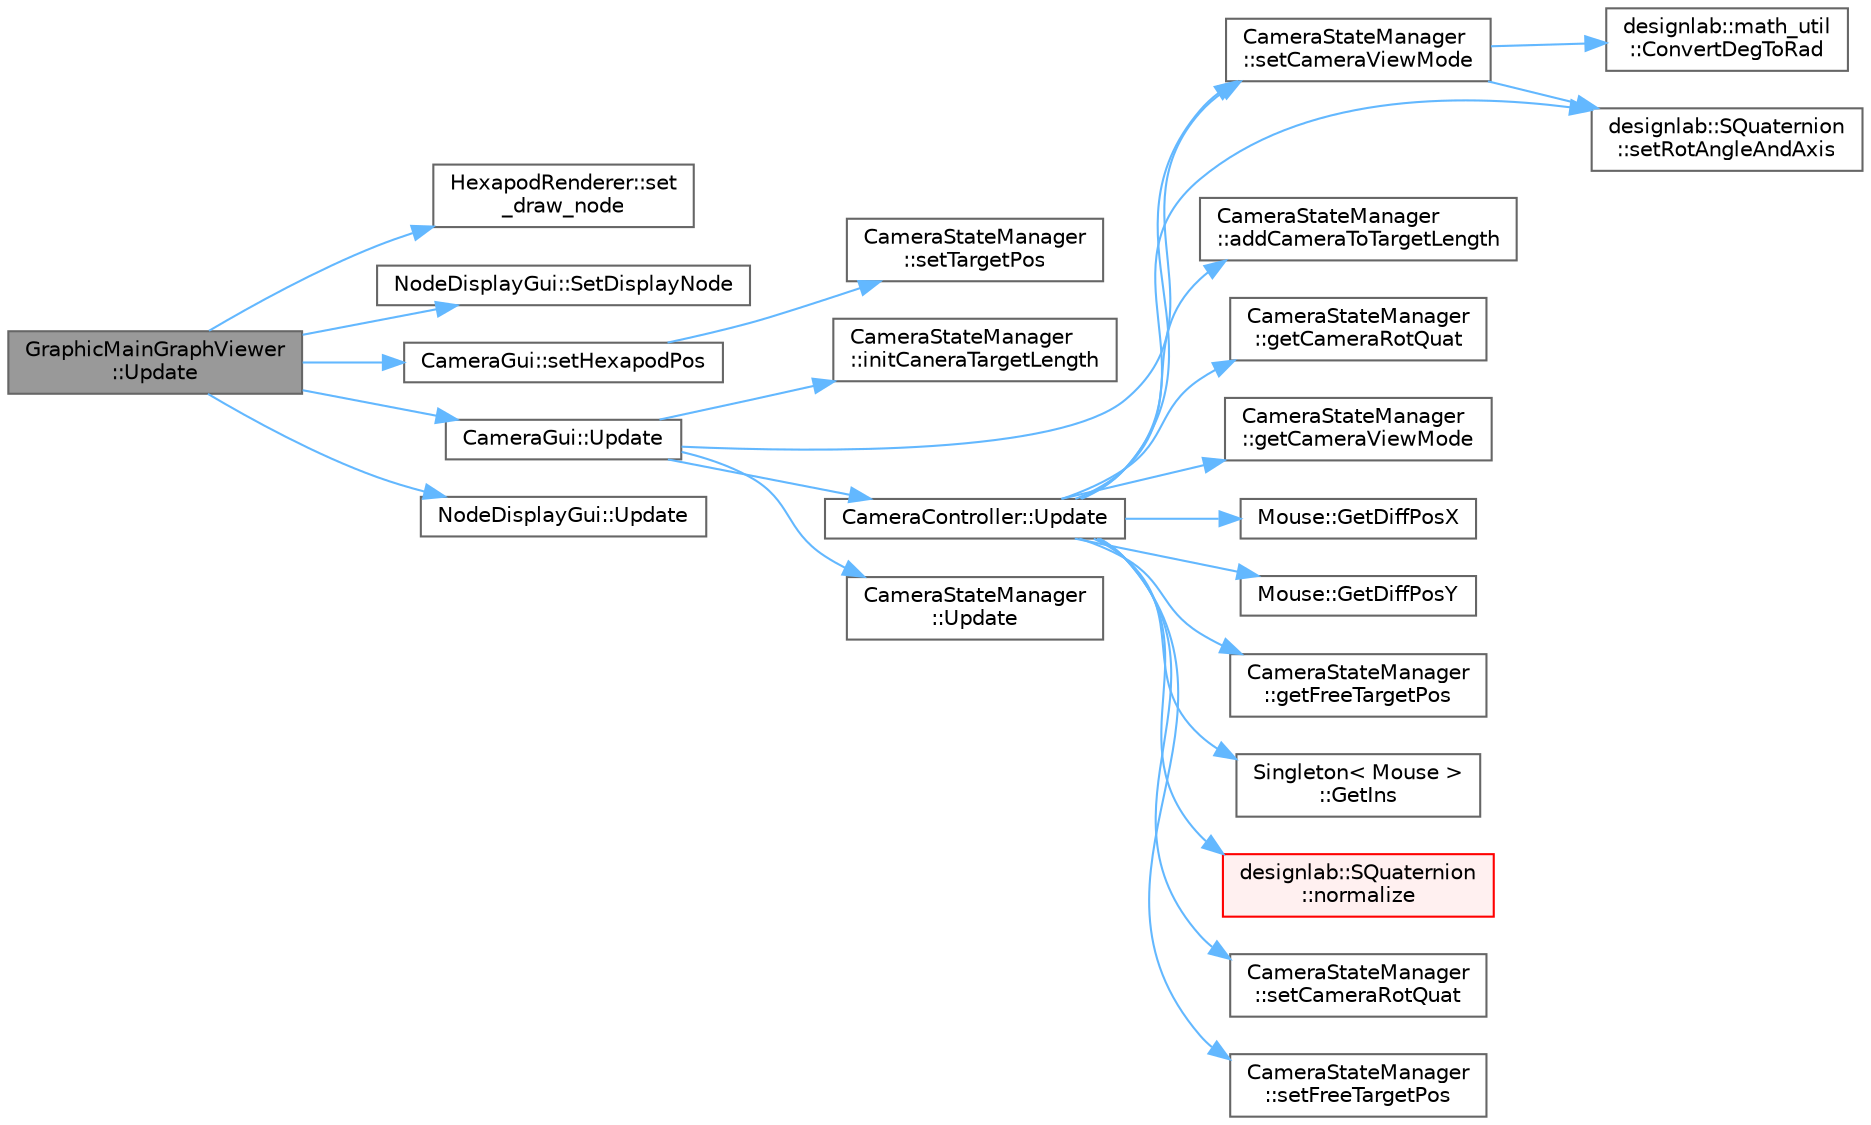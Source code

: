 digraph "GraphicMainGraphViewer::Update"
{
 // LATEX_PDF_SIZE
  bgcolor="transparent";
  edge [fontname=Helvetica,fontsize=10,labelfontname=Helvetica,labelfontsize=10];
  node [fontname=Helvetica,fontsize=10,shape=box,height=0.2,width=0.4];
  rankdir="LR";
  Node1 [id="Node000001",label="GraphicMainGraphViewer\l::Update",height=0.2,width=0.4,color="gray40", fillcolor="grey60", style="filled", fontcolor="black",tooltip="描画画面の更新を行う．純粋仮想関数のため，継承先では必ずoverrideする必要がある．"];
  Node1 -> Node2 [id="edge1_Node000001_Node000002",color="steelblue1",style="solid",tooltip=" "];
  Node2 [id="Node000002",label="HexapodRenderer::set\l_draw_node",height=0.2,width=0.4,color="grey40", fillcolor="white", style="filled",URL="$class_hexapod_renderer.html#a0479959e5aaf9ff798e1b70d5fb09c2b",tooltip="ロボットの状態を更新する．"];
  Node1 -> Node3 [id="edge2_Node000001_Node000003",color="steelblue1",style="solid",tooltip=" "];
  Node3 [id="Node000003",label="NodeDisplayGui::SetDisplayNode",height=0.2,width=0.4,color="grey40", fillcolor="white", style="filled",URL="$class_node_display_gui.html#a56ab3862df5514b821aa916cfb48a35c",tooltip="表示するノードを設定する，その後関節の角度を計算し，セットする"];
  Node1 -> Node4 [id="edge3_Node000001_Node000004",color="steelblue1",style="solid",tooltip=" "];
  Node4 [id="Node000004",label="CameraGui::setHexapodPos",height=0.2,width=0.4,color="grey40", fillcolor="white", style="filled",URL="$class_camera_gui.html#a7804785608222ffa9eb17f6aeb6befff",tooltip="カメラの注視する位置を設定する"];
  Node4 -> Node5 [id="edge4_Node000004_Node000005",color="steelblue1",style="solid",tooltip=" "];
  Node5 [id="Node000005",label="CameraStateManager\l::setTargetPos",height=0.2,width=0.4,color="grey40", fillcolor="white", style="filled",URL="$class_camera_state_manager.html#a0da84c436ebf23aa9b9be90578c81f7d",tooltip="カメラの注視する目標の座標をセットする   cameraのmodeがFREE_CONTROLLED_TARGETの時はセットできない"];
  Node1 -> Node6 [id="edge5_Node000001_Node000006",color="steelblue1",style="solid",tooltip=" "];
  Node6 [id="Node000006",label="CameraGui::Update",height=0.2,width=0.4,color="grey40", fillcolor="white", style="filled",URL="$class_camera_gui.html#a6acd3a19c988ec33ff84572a025ac2cd",tooltip="GUIやカメラの更新を行う"];
  Node6 -> Node7 [id="edge6_Node000006_Node000007",color="steelblue1",style="solid",tooltip=" "];
  Node7 [id="Node000007",label="CameraStateManager\l::initCaneraTargetLength",height=0.2,width=0.4,color="grey40", fillcolor="white", style="filled",URL="$class_camera_state_manager.html#a99ae709147be98a86d88f925c8afe346",tooltip="カメラと注視点との距離を初期化する"];
  Node6 -> Node8 [id="edge7_Node000006_Node000008",color="steelblue1",style="solid",tooltip=" "];
  Node8 [id="Node000008",label="CameraStateManager\l::setCameraViewMode",height=0.2,width=0.4,color="grey40", fillcolor="white", style="filled",URL="$class_camera_state_manager.html#a586ec36498f286f2c6dbf42bd9b5cbf2",tooltip="カメラのモードをセットする．同時にカメラの目標回転角度などを設定する"];
  Node8 -> Node9 [id="edge8_Node000008_Node000009",color="steelblue1",style="solid",tooltip=" "];
  Node9 [id="Node000009",label="designlab::math_util\l::ConvertDegToRad",height=0.2,width=0.4,color="grey40", fillcolor="white", style="filled",URL="$namespacedesignlab_1_1math__util.html#abc4192092188e5fee4a204ace810280f",tooltip="角度をdegからradに変換する関数．"];
  Node8 -> Node10 [id="edge9_Node000008_Node000010",color="steelblue1",style="solid",tooltip=" "];
  Node10 [id="Node000010",label="designlab::SQuaternion\l::setRotAngleAndAxis",height=0.2,width=0.4,color="grey40", fillcolor="white", style="filled",URL="$structdesignlab_1_1_s_quaternion.html#abd2199b5705368d73b0df4b8247b7e48",tooltip="回転軸と回転角からこのクォータニオンを変更し，設定する   q = cos(θ/2) * w + sin(θ/2) * { x + y + z } となる"];
  Node6 -> Node11 [id="edge10_Node000006_Node000011",color="steelblue1",style="solid",tooltip=" "];
  Node11 [id="Node000011",label="CameraController::Update",height=0.2,width=0.4,color="grey40", fillcolor="white", style="filled",URL="$class_camera_controller.html#a02b6c92c311f455ec21cb17b9a2a6725",tooltip="キー入力でカメラを動かす．   基本的には毎フレーム呼び出す"];
  Node11 -> Node12 [id="edge11_Node000011_Node000012",color="steelblue1",style="solid",tooltip=" "];
  Node12 [id="Node000012",label="CameraStateManager\l::addCameraToTargetLength",height=0.2,width=0.4,color="grey40", fillcolor="white", style="filled",URL="$class_camera_state_manager.html#a1ba15db7ec27242f0a5ee30269270037",tooltip="カメラの注視する目標の座標とカメラの距離を増やす"];
  Node11 -> Node13 [id="edge12_Node000011_Node000013",color="steelblue1",style="solid",tooltip=" "];
  Node13 [id="Node000013",label="CameraStateManager\l::getCameraRotQuat",height=0.2,width=0.4,color="grey40", fillcolor="white", style="filled",URL="$class_camera_state_manager.html#a0265878f39e6c0006d2d3df9c9992044",tooltip="カメラのクォータニオンを取得する"];
  Node11 -> Node14 [id="edge13_Node000011_Node000014",color="steelblue1",style="solid",tooltip=" "];
  Node14 [id="Node000014",label="CameraStateManager\l::getCameraViewMode",height=0.2,width=0.4,color="grey40", fillcolor="white", style="filled",URL="$class_camera_state_manager.html#a1471f26bfbe1e8c960e460eb753b56c3",tooltip="カメラのモードを取得する"];
  Node11 -> Node15 [id="edge14_Node000011_Node000015",color="steelblue1",style="solid",tooltip=" "];
  Node15 [id="Node000015",label="Mouse::GetDiffPosX",height=0.2,width=0.4,color="grey40", fillcolor="white", style="filled",URL="$class_mouse.html#aadc3f80b56c350f368d46821d20a40d9",tooltip="マウスカーソルの移動量を取得する．X座標は画面の左端を0として，右向きが正．これはDxlibの仕様なので変更不能．"];
  Node11 -> Node16 [id="edge15_Node000011_Node000016",color="steelblue1",style="solid",tooltip=" "];
  Node16 [id="Node000016",label="Mouse::GetDiffPosY",height=0.2,width=0.4,color="grey40", fillcolor="white", style="filled",URL="$class_mouse.html#a80c810c534e31080c302866442848003",tooltip="マウスカーソルの移動量を取得する．Y座標は画面の上端を0として，下向きが正．これはDxlibの仕様なので変更不能．"];
  Node11 -> Node17 [id="edge16_Node000011_Node000017",color="steelblue1",style="solid",tooltip=" "];
  Node17 [id="Node000017",label="CameraStateManager\l::getFreeTargetPos",height=0.2,width=0.4,color="grey40", fillcolor="white", style="filled",URL="$class_camera_state_manager.html#ac94258bd484a968c4568cd3a47c03cdb",tooltip="注視点を操作する際の，カメラの注視する座標を取得する"];
  Node11 -> Node18 [id="edge17_Node000011_Node000018",color="steelblue1",style="solid",tooltip=" "];
  Node18 [id="Node000018",label="Singleton\< Mouse \>\l::GetIns",height=0.2,width=0.4,color="grey40", fillcolor="white", style="filled",URL="$class_singleton.html#a91badcd3446f8897e73bd1af9c7a37ff",tooltip="インスタンスを取得する．   このクラスを継承したクラスは クラス名::getIns()-> の形式でメンバ関数を呼び出す．"];
  Node11 -> Node19 [id="edge18_Node000011_Node000019",color="steelblue1",style="solid",tooltip=" "];
  Node19 [id="Node000019",label="designlab::SQuaternion\l::normalize",height=0.2,width=0.4,color="red", fillcolor="#FFF0F0", style="filled",URL="$structdesignlab_1_1_s_quaternion.html#a091d836216362300a57927ec9e2adcb7",tooltip="正規化したクォータニオンを返す   クォータニオンの正規化とは，ノルムを1にすること．   クォータニオンqの正規化は，q / |q| で求められる"];
  Node11 -> Node22 [id="edge19_Node000011_Node000022",color="steelblue1",style="solid",tooltip=" "];
  Node22 [id="Node000022",label="CameraStateManager\l::setCameraRotQuat",height=0.2,width=0.4,color="grey40", fillcolor="white", style="filled",URL="$class_camera_state_manager.html#a322cd90e3a2b5e1efee1dec6cc16a670",tooltip="カメラのクォータニオンをセットする"];
  Node11 -> Node8 [id="edge20_Node000011_Node000008",color="steelblue1",style="solid",tooltip=" "];
  Node11 -> Node23 [id="edge21_Node000011_Node000023",color="steelblue1",style="solid",tooltip=" "];
  Node23 [id="Node000023",label="CameraStateManager\l::setFreeTargetPos",height=0.2,width=0.4,color="grey40", fillcolor="white", style="filled",URL="$class_camera_state_manager.html#a7a3c2c7bc73da9956ce00edbfd0b4c97",tooltip="注視点を操作する際の，カメラの注視する座標をセットする"];
  Node11 -> Node10 [id="edge22_Node000011_Node000010",color="steelblue1",style="solid",tooltip=" "];
  Node6 -> Node24 [id="edge23_Node000006_Node000024",color="steelblue1",style="solid",tooltip=" "];
  Node24 [id="Node000024",label="CameraStateManager\l::Update",height=0.2,width=0.4,color="grey40", fillcolor="white", style="filled",URL="$class_camera_state_manager.html#a5030afa746bcf15ef63107c8d34712ee",tooltip="カメラの位置などの更新を行う．毎フレーム実行すること"];
  Node1 -> Node25 [id="edge24_Node000001_Node000025",color="steelblue1",style="solid",tooltip=" "];
  Node25 [id="Node000025",label="NodeDisplayGui::Update",height=0.2,width=0.4,color="grey40", fillcolor="white", style="filled",URL="$class_node_display_gui.html#a01ad92aa11f9287596dc7890231eb9cd",tooltip="GUIのボタンの更新を行う"];
}
